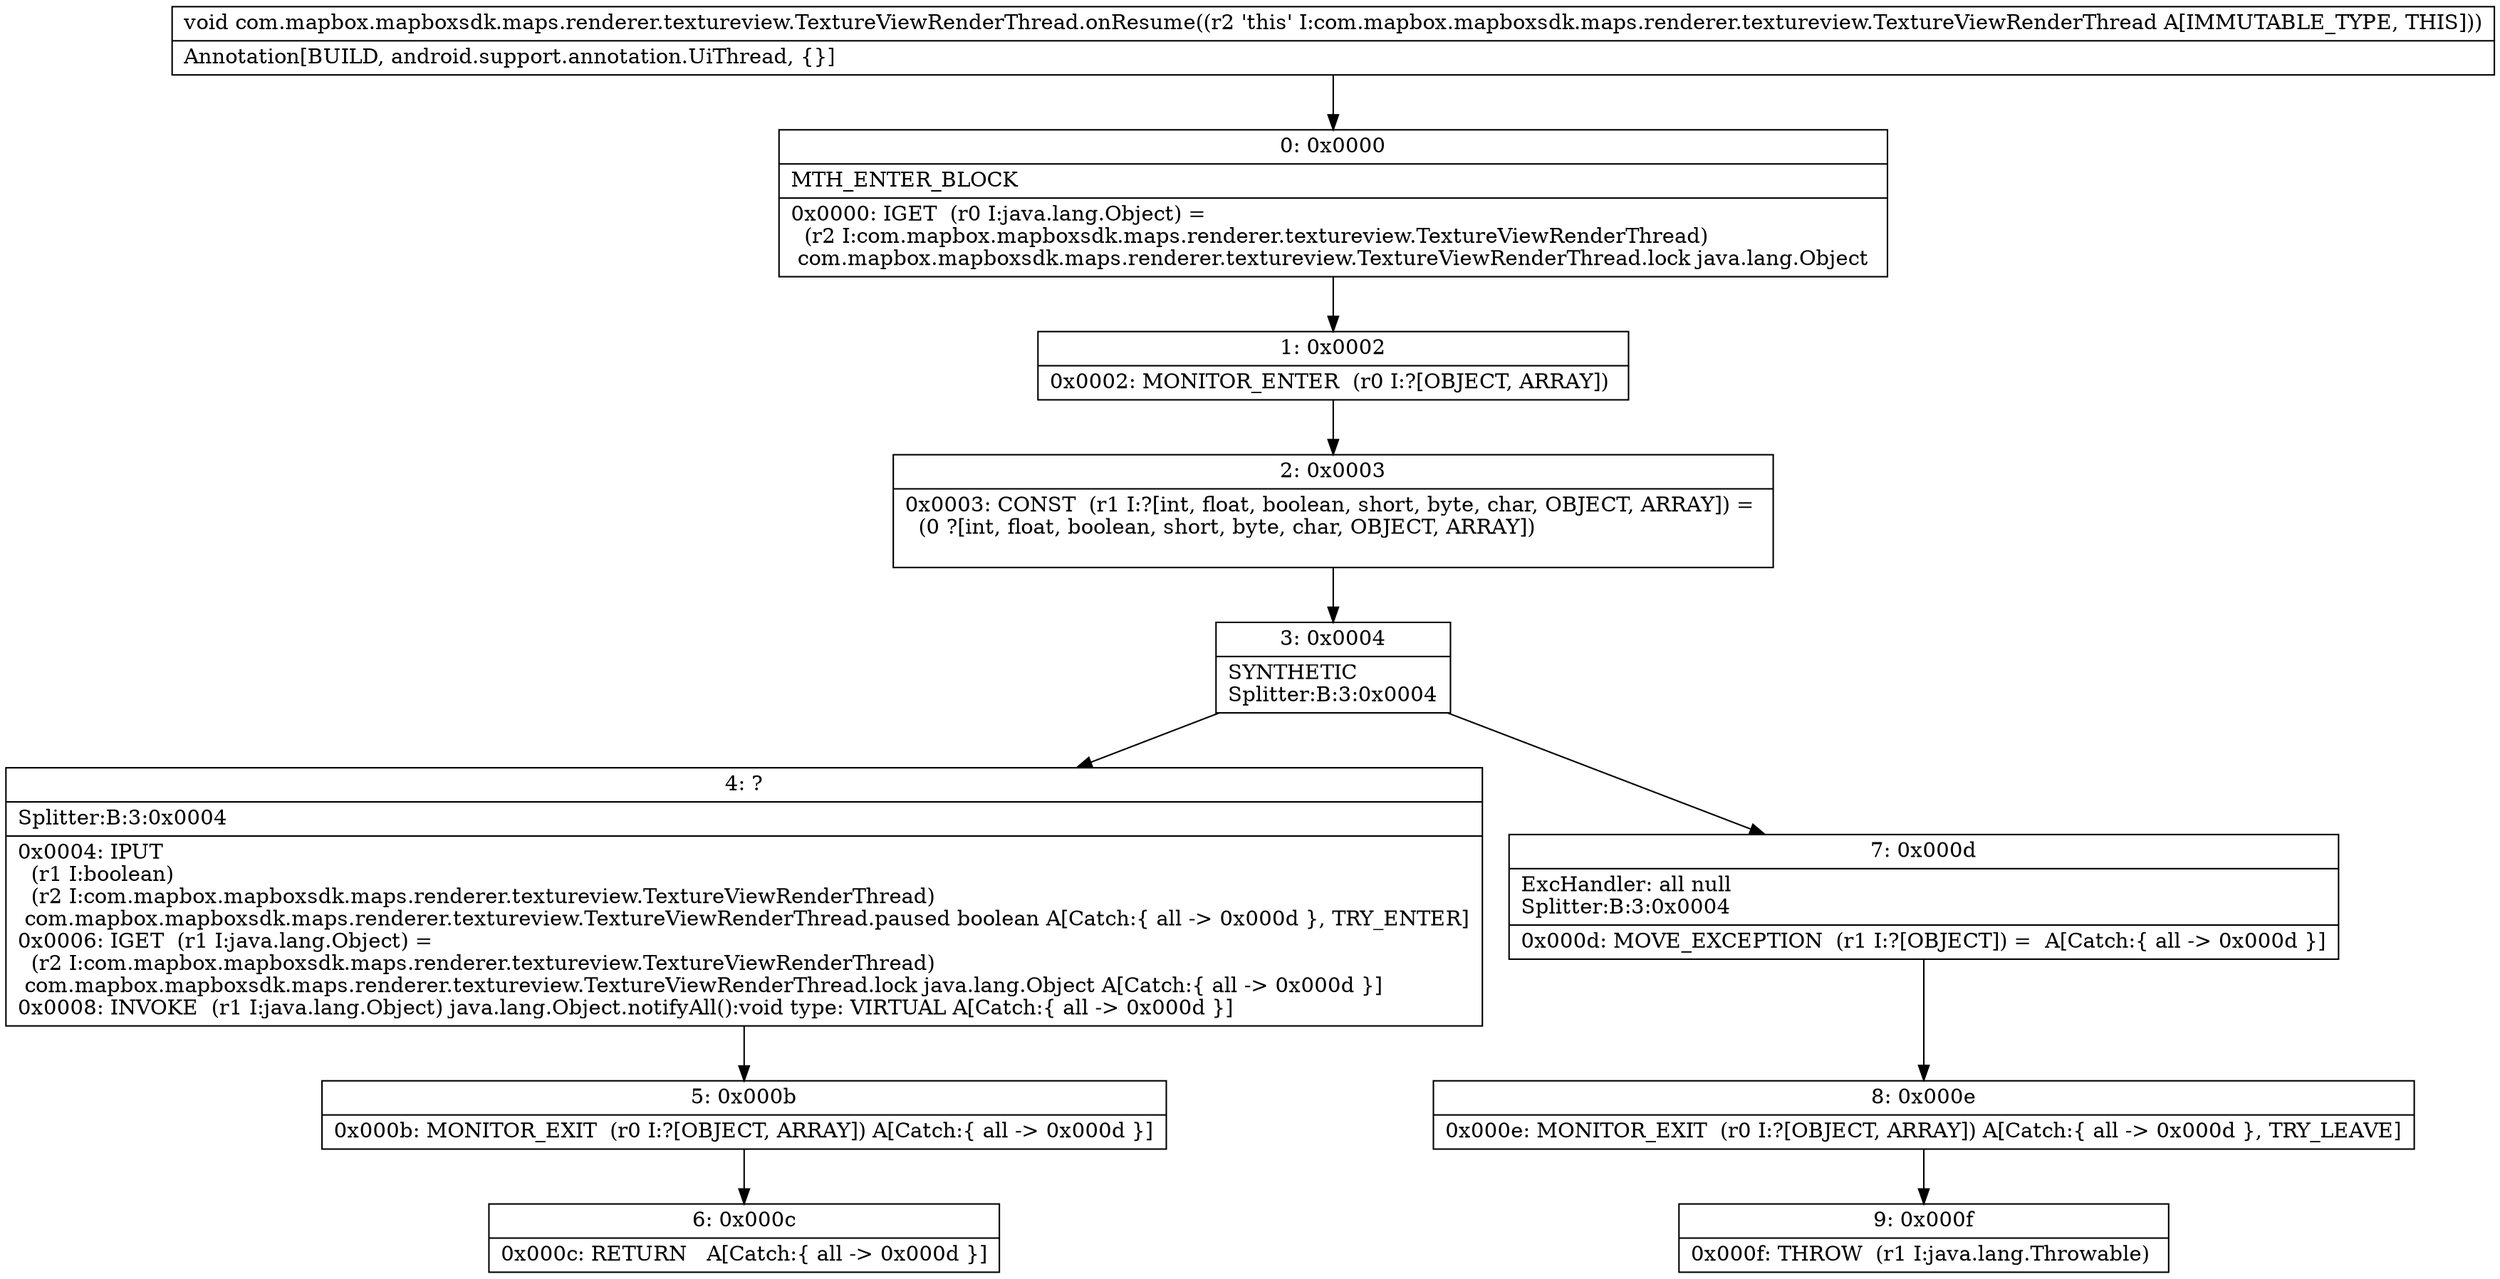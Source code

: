 digraph "CFG forcom.mapbox.mapboxsdk.maps.renderer.textureview.TextureViewRenderThread.onResume()V" {
Node_0 [shape=record,label="{0\:\ 0x0000|MTH_ENTER_BLOCK\l|0x0000: IGET  (r0 I:java.lang.Object) = \l  (r2 I:com.mapbox.mapboxsdk.maps.renderer.textureview.TextureViewRenderThread)\l com.mapbox.mapboxsdk.maps.renderer.textureview.TextureViewRenderThread.lock java.lang.Object \l}"];
Node_1 [shape=record,label="{1\:\ 0x0002|0x0002: MONITOR_ENTER  (r0 I:?[OBJECT, ARRAY]) \l}"];
Node_2 [shape=record,label="{2\:\ 0x0003|0x0003: CONST  (r1 I:?[int, float, boolean, short, byte, char, OBJECT, ARRAY]) = \l  (0 ?[int, float, boolean, short, byte, char, OBJECT, ARRAY])\l \l}"];
Node_3 [shape=record,label="{3\:\ 0x0004|SYNTHETIC\lSplitter:B:3:0x0004\l}"];
Node_4 [shape=record,label="{4\:\ ?|Splitter:B:3:0x0004\l|0x0004: IPUT  \l  (r1 I:boolean)\l  (r2 I:com.mapbox.mapboxsdk.maps.renderer.textureview.TextureViewRenderThread)\l com.mapbox.mapboxsdk.maps.renderer.textureview.TextureViewRenderThread.paused boolean A[Catch:\{ all \-\> 0x000d \}, TRY_ENTER]\l0x0006: IGET  (r1 I:java.lang.Object) = \l  (r2 I:com.mapbox.mapboxsdk.maps.renderer.textureview.TextureViewRenderThread)\l com.mapbox.mapboxsdk.maps.renderer.textureview.TextureViewRenderThread.lock java.lang.Object A[Catch:\{ all \-\> 0x000d \}]\l0x0008: INVOKE  (r1 I:java.lang.Object) java.lang.Object.notifyAll():void type: VIRTUAL A[Catch:\{ all \-\> 0x000d \}]\l}"];
Node_5 [shape=record,label="{5\:\ 0x000b|0x000b: MONITOR_EXIT  (r0 I:?[OBJECT, ARRAY]) A[Catch:\{ all \-\> 0x000d \}]\l}"];
Node_6 [shape=record,label="{6\:\ 0x000c|0x000c: RETURN   A[Catch:\{ all \-\> 0x000d \}]\l}"];
Node_7 [shape=record,label="{7\:\ 0x000d|ExcHandler: all null\lSplitter:B:3:0x0004\l|0x000d: MOVE_EXCEPTION  (r1 I:?[OBJECT]) =  A[Catch:\{ all \-\> 0x000d \}]\l}"];
Node_8 [shape=record,label="{8\:\ 0x000e|0x000e: MONITOR_EXIT  (r0 I:?[OBJECT, ARRAY]) A[Catch:\{ all \-\> 0x000d \}, TRY_LEAVE]\l}"];
Node_9 [shape=record,label="{9\:\ 0x000f|0x000f: THROW  (r1 I:java.lang.Throwable) \l}"];
MethodNode[shape=record,label="{void com.mapbox.mapboxsdk.maps.renderer.textureview.TextureViewRenderThread.onResume((r2 'this' I:com.mapbox.mapboxsdk.maps.renderer.textureview.TextureViewRenderThread A[IMMUTABLE_TYPE, THIS]))  | Annotation[BUILD, android.support.annotation.UiThread, \{\}]\l}"];
MethodNode -> Node_0;
Node_0 -> Node_1;
Node_1 -> Node_2;
Node_2 -> Node_3;
Node_3 -> Node_4;
Node_3 -> Node_7;
Node_4 -> Node_5;
Node_5 -> Node_6;
Node_7 -> Node_8;
Node_8 -> Node_9;
}

